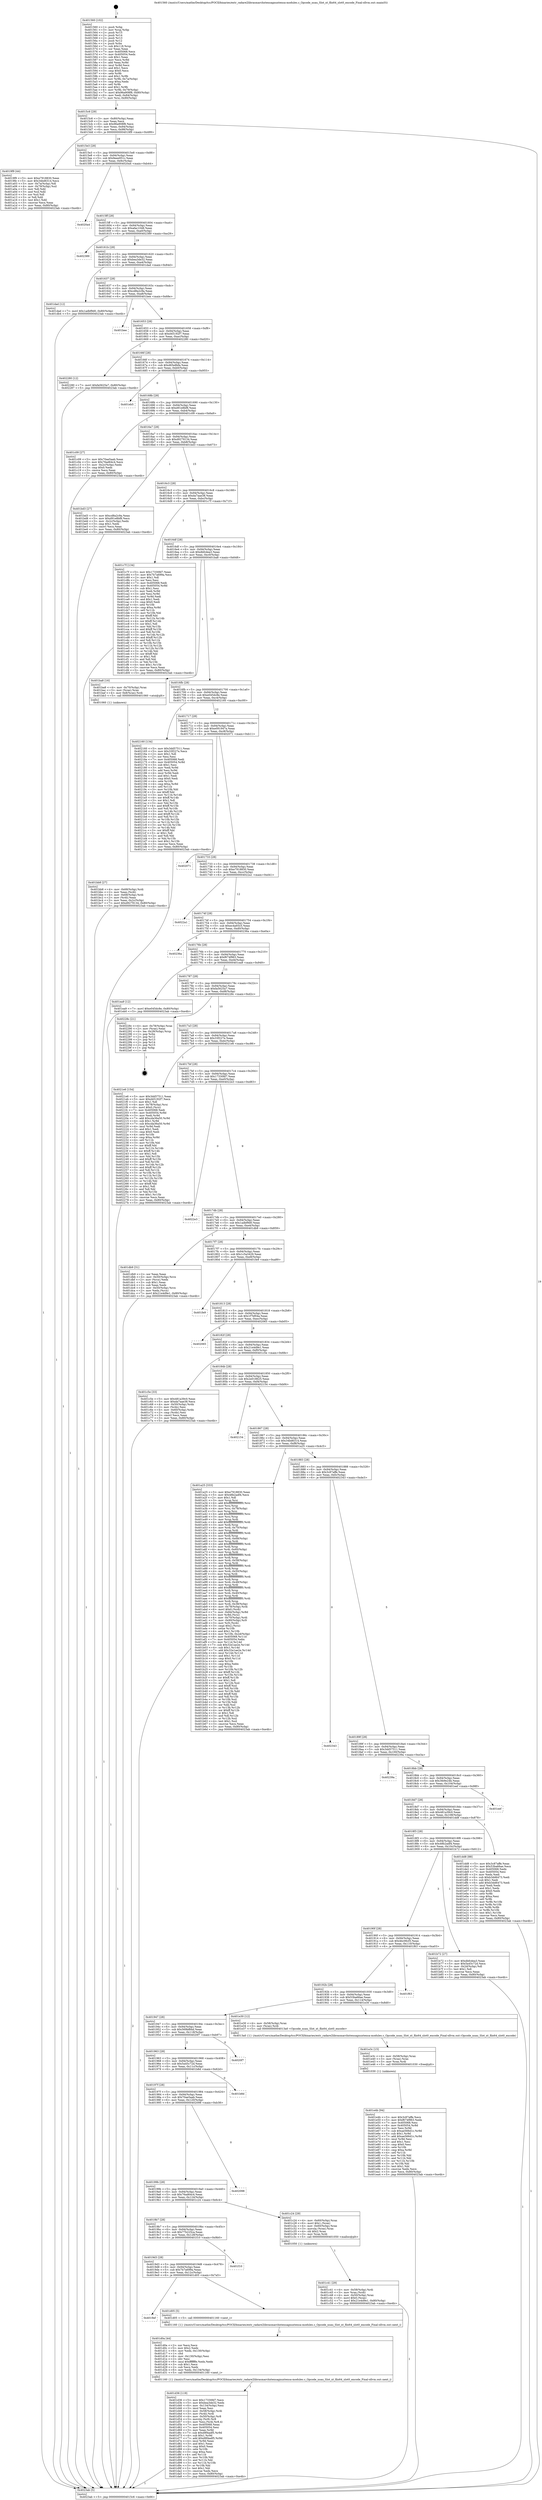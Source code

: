 digraph "0x401560" {
  label = "0x401560 (/mnt/c/Users/mathe/Desktop/tcc/POCII/binaries/extr_radare2librasmarchxtensagnuxtensa-modules.c_Opcode_nsau_Slot_xt_flix64_slot0_encode_Final-ollvm.out::main(0))"
  labelloc = "t"
  node[shape=record]

  Entry [label="",width=0.3,height=0.3,shape=circle,fillcolor=black,style=filled]
  "0x4015c6" [label="{
     0x4015c6 [29]\l
     | [instrs]\l
     &nbsp;&nbsp;0x4015c6 \<+3\>: mov -0x80(%rbp),%eax\l
     &nbsp;&nbsp;0x4015c9 \<+2\>: mov %eax,%ecx\l
     &nbsp;&nbsp;0x4015cb \<+6\>: sub $0x96a908f8,%ecx\l
     &nbsp;&nbsp;0x4015d1 \<+6\>: mov %eax,-0x94(%rbp)\l
     &nbsp;&nbsp;0x4015d7 \<+6\>: mov %ecx,-0x98(%rbp)\l
     &nbsp;&nbsp;0x4015dd \<+6\>: je 00000000004019f9 \<main+0x499\>\l
  }"]
  "0x4019f9" [label="{
     0x4019f9 [44]\l
     | [instrs]\l
     &nbsp;&nbsp;0x4019f9 \<+5\>: mov $0xe7918830,%eax\l
     &nbsp;&nbsp;0x4019fe \<+5\>: mov $0x34bd6314,%ecx\l
     &nbsp;&nbsp;0x401a03 \<+3\>: mov -0x7a(%rbp),%dl\l
     &nbsp;&nbsp;0x401a06 \<+4\>: mov -0x79(%rbp),%sil\l
     &nbsp;&nbsp;0x401a0a \<+3\>: mov %dl,%dil\l
     &nbsp;&nbsp;0x401a0d \<+3\>: and %sil,%dil\l
     &nbsp;&nbsp;0x401a10 \<+3\>: xor %sil,%dl\l
     &nbsp;&nbsp;0x401a13 \<+3\>: or %dl,%dil\l
     &nbsp;&nbsp;0x401a16 \<+4\>: test $0x1,%dil\l
     &nbsp;&nbsp;0x401a1a \<+3\>: cmovne %ecx,%eax\l
     &nbsp;&nbsp;0x401a1d \<+3\>: mov %eax,-0x80(%rbp)\l
     &nbsp;&nbsp;0x401a20 \<+5\>: jmp 00000000004023ab \<main+0xe4b\>\l
  }"]
  "0x4015e3" [label="{
     0x4015e3 [28]\l
     | [instrs]\l
     &nbsp;&nbsp;0x4015e3 \<+5\>: jmp 00000000004015e8 \<main+0x88\>\l
     &nbsp;&nbsp;0x4015e8 \<+6\>: mov -0x94(%rbp),%eax\l
     &nbsp;&nbsp;0x4015ee \<+5\>: sub $0x9eee951c,%eax\l
     &nbsp;&nbsp;0x4015f3 \<+6\>: mov %eax,-0x9c(%rbp)\l
     &nbsp;&nbsp;0x4015f9 \<+6\>: je 00000000004020a4 \<main+0xb44\>\l
  }"]
  "0x4023ab" [label="{
     0x4023ab [5]\l
     | [instrs]\l
     &nbsp;&nbsp;0x4023ab \<+5\>: jmp 00000000004015c6 \<main+0x66\>\l
  }"]
  "0x401560" [label="{
     0x401560 [102]\l
     | [instrs]\l
     &nbsp;&nbsp;0x401560 \<+1\>: push %rbp\l
     &nbsp;&nbsp;0x401561 \<+3\>: mov %rsp,%rbp\l
     &nbsp;&nbsp;0x401564 \<+2\>: push %r15\l
     &nbsp;&nbsp;0x401566 \<+2\>: push %r14\l
     &nbsp;&nbsp;0x401568 \<+2\>: push %r13\l
     &nbsp;&nbsp;0x40156a \<+2\>: push %r12\l
     &nbsp;&nbsp;0x40156c \<+1\>: push %rbx\l
     &nbsp;&nbsp;0x40156d \<+7\>: sub $0x118,%rsp\l
     &nbsp;&nbsp;0x401574 \<+2\>: xor %eax,%eax\l
     &nbsp;&nbsp;0x401576 \<+7\>: mov 0x405068,%ecx\l
     &nbsp;&nbsp;0x40157d \<+7\>: mov 0x405054,%edx\l
     &nbsp;&nbsp;0x401584 \<+3\>: sub $0x1,%eax\l
     &nbsp;&nbsp;0x401587 \<+3\>: mov %ecx,%r8d\l
     &nbsp;&nbsp;0x40158a \<+3\>: add %eax,%r8d\l
     &nbsp;&nbsp;0x40158d \<+4\>: imul %r8d,%ecx\l
     &nbsp;&nbsp;0x401591 \<+3\>: and $0x1,%ecx\l
     &nbsp;&nbsp;0x401594 \<+3\>: cmp $0x0,%ecx\l
     &nbsp;&nbsp;0x401597 \<+4\>: sete %r9b\l
     &nbsp;&nbsp;0x40159b \<+4\>: and $0x1,%r9b\l
     &nbsp;&nbsp;0x40159f \<+4\>: mov %r9b,-0x7a(%rbp)\l
     &nbsp;&nbsp;0x4015a3 \<+3\>: cmp $0xa,%edx\l
     &nbsp;&nbsp;0x4015a6 \<+4\>: setl %r9b\l
     &nbsp;&nbsp;0x4015aa \<+4\>: and $0x1,%r9b\l
     &nbsp;&nbsp;0x4015ae \<+4\>: mov %r9b,-0x79(%rbp)\l
     &nbsp;&nbsp;0x4015b2 \<+7\>: movl $0x96a908f8,-0x80(%rbp)\l
     &nbsp;&nbsp;0x4015b9 \<+6\>: mov %edi,-0x84(%rbp)\l
     &nbsp;&nbsp;0x4015bf \<+7\>: mov %rsi,-0x90(%rbp)\l
  }"]
  Exit [label="",width=0.3,height=0.3,shape=circle,fillcolor=black,style=filled,peripheries=2]
  "0x4020a4" [label="{
     0x4020a4\l
  }", style=dashed]
  "0x4015ff" [label="{
     0x4015ff [28]\l
     | [instrs]\l
     &nbsp;&nbsp;0x4015ff \<+5\>: jmp 0000000000401604 \<main+0xa4\>\l
     &nbsp;&nbsp;0x401604 \<+6\>: mov -0x94(%rbp),%eax\l
     &nbsp;&nbsp;0x40160a \<+5\>: sub $0xafac1048,%eax\l
     &nbsp;&nbsp;0x40160f \<+6\>: mov %eax,-0xa0(%rbp)\l
     &nbsp;&nbsp;0x401615 \<+6\>: je 0000000000402389 \<main+0xe29\>\l
  }"]
  "0x401e4b" [label="{
     0x401e4b [94]\l
     | [instrs]\l
     &nbsp;&nbsp;0x401e4b \<+5\>: mov $0x3c87affe,%ecx\l
     &nbsp;&nbsp;0x401e50 \<+5\>: mov $0xf674f963,%edx\l
     &nbsp;&nbsp;0x401e55 \<+7\>: mov 0x405068,%esi\l
     &nbsp;&nbsp;0x401e5c \<+8\>: mov 0x405054,%r8d\l
     &nbsp;&nbsp;0x401e64 \<+3\>: mov %esi,%r9d\l
     &nbsp;&nbsp;0x401e67 \<+7\>: sub $0xae566d1c,%r9d\l
     &nbsp;&nbsp;0x401e6e \<+4\>: sub $0x1,%r9d\l
     &nbsp;&nbsp;0x401e72 \<+7\>: add $0xae566d1c,%r9d\l
     &nbsp;&nbsp;0x401e79 \<+4\>: imul %r9d,%esi\l
     &nbsp;&nbsp;0x401e7d \<+3\>: and $0x1,%esi\l
     &nbsp;&nbsp;0x401e80 \<+3\>: cmp $0x0,%esi\l
     &nbsp;&nbsp;0x401e83 \<+4\>: sete %r10b\l
     &nbsp;&nbsp;0x401e87 \<+4\>: cmp $0xa,%r8d\l
     &nbsp;&nbsp;0x401e8b \<+4\>: setl %r11b\l
     &nbsp;&nbsp;0x401e8f \<+3\>: mov %r10b,%bl\l
     &nbsp;&nbsp;0x401e92 \<+3\>: and %r11b,%bl\l
     &nbsp;&nbsp;0x401e95 \<+3\>: xor %r11b,%r10b\l
     &nbsp;&nbsp;0x401e98 \<+3\>: or %r10b,%bl\l
     &nbsp;&nbsp;0x401e9b \<+3\>: test $0x1,%bl\l
     &nbsp;&nbsp;0x401e9e \<+3\>: cmovne %edx,%ecx\l
     &nbsp;&nbsp;0x401ea1 \<+3\>: mov %ecx,-0x80(%rbp)\l
     &nbsp;&nbsp;0x401ea4 \<+5\>: jmp 00000000004023ab \<main+0xe4b\>\l
  }"]
  "0x402389" [label="{
     0x402389\l
  }", style=dashed]
  "0x40161b" [label="{
     0x40161b [28]\l
     | [instrs]\l
     &nbsp;&nbsp;0x40161b \<+5\>: jmp 0000000000401620 \<main+0xc0\>\l
     &nbsp;&nbsp;0x401620 \<+6\>: mov -0x94(%rbp),%eax\l
     &nbsp;&nbsp;0x401626 \<+5\>: sub $0xbea3de32,%eax\l
     &nbsp;&nbsp;0x40162b \<+6\>: mov %eax,-0xa4(%rbp)\l
     &nbsp;&nbsp;0x401631 \<+6\>: je 0000000000401dad \<main+0x84d\>\l
  }"]
  "0x401e3c" [label="{
     0x401e3c [15]\l
     | [instrs]\l
     &nbsp;&nbsp;0x401e3c \<+4\>: mov -0x58(%rbp),%rax\l
     &nbsp;&nbsp;0x401e40 \<+3\>: mov (%rax),%rax\l
     &nbsp;&nbsp;0x401e43 \<+3\>: mov %rax,%rdi\l
     &nbsp;&nbsp;0x401e46 \<+5\>: call 0000000000401030 \<free@plt\>\l
     | [calls]\l
     &nbsp;&nbsp;0x401030 \{1\} (unknown)\l
  }"]
  "0x401dad" [label="{
     0x401dad [12]\l
     | [instrs]\l
     &nbsp;&nbsp;0x401dad \<+7\>: movl $0x1adbf9d0,-0x80(%rbp)\l
     &nbsp;&nbsp;0x401db4 \<+5\>: jmp 00000000004023ab \<main+0xe4b\>\l
  }"]
  "0x401637" [label="{
     0x401637 [28]\l
     | [instrs]\l
     &nbsp;&nbsp;0x401637 \<+5\>: jmp 000000000040163c \<main+0xdc\>\l
     &nbsp;&nbsp;0x40163c \<+6\>: mov -0x94(%rbp),%eax\l
     &nbsp;&nbsp;0x401642 \<+5\>: sub $0xcd8a2c9a,%eax\l
     &nbsp;&nbsp;0x401647 \<+6\>: mov %eax,-0xa8(%rbp)\l
     &nbsp;&nbsp;0x40164d \<+6\>: je 0000000000401bee \<main+0x68e\>\l
  }"]
  "0x401d36" [label="{
     0x401d36 [119]\l
     | [instrs]\l
     &nbsp;&nbsp;0x401d36 \<+5\>: mov $0x17330fd7,%ecx\l
     &nbsp;&nbsp;0x401d3b \<+5\>: mov $0xbea3de32,%edx\l
     &nbsp;&nbsp;0x401d40 \<+6\>: mov -0x134(%rbp),%esi\l
     &nbsp;&nbsp;0x401d46 \<+3\>: imul %eax,%esi\l
     &nbsp;&nbsp;0x401d49 \<+4\>: mov -0x58(%rbp),%rdi\l
     &nbsp;&nbsp;0x401d4d \<+3\>: mov (%rdi),%rdi\l
     &nbsp;&nbsp;0x401d50 \<+4\>: mov -0x50(%rbp),%r8\l
     &nbsp;&nbsp;0x401d54 \<+3\>: movslq (%r8),%r8\l
     &nbsp;&nbsp;0x401d57 \<+4\>: mov %esi,(%rdi,%r8,4)\l
     &nbsp;&nbsp;0x401d5b \<+7\>: mov 0x405068,%eax\l
     &nbsp;&nbsp;0x401d62 \<+7\>: mov 0x405054,%esi\l
     &nbsp;&nbsp;0x401d69 \<+3\>: mov %eax,%r9d\l
     &nbsp;&nbsp;0x401d6c \<+7\>: sub $0xd9f4adf5,%r9d\l
     &nbsp;&nbsp;0x401d73 \<+4\>: sub $0x1,%r9d\l
     &nbsp;&nbsp;0x401d77 \<+7\>: add $0xd9f4adf5,%r9d\l
     &nbsp;&nbsp;0x401d7e \<+4\>: imul %r9d,%eax\l
     &nbsp;&nbsp;0x401d82 \<+3\>: and $0x1,%eax\l
     &nbsp;&nbsp;0x401d85 \<+3\>: cmp $0x0,%eax\l
     &nbsp;&nbsp;0x401d88 \<+4\>: sete %r10b\l
     &nbsp;&nbsp;0x401d8c \<+3\>: cmp $0xa,%esi\l
     &nbsp;&nbsp;0x401d8f \<+4\>: setl %r11b\l
     &nbsp;&nbsp;0x401d93 \<+3\>: mov %r10b,%bl\l
     &nbsp;&nbsp;0x401d96 \<+3\>: and %r11b,%bl\l
     &nbsp;&nbsp;0x401d99 \<+3\>: xor %r11b,%r10b\l
     &nbsp;&nbsp;0x401d9c \<+3\>: or %r10b,%bl\l
     &nbsp;&nbsp;0x401d9f \<+3\>: test $0x1,%bl\l
     &nbsp;&nbsp;0x401da2 \<+3\>: cmovne %edx,%ecx\l
     &nbsp;&nbsp;0x401da5 \<+3\>: mov %ecx,-0x80(%rbp)\l
     &nbsp;&nbsp;0x401da8 \<+5\>: jmp 00000000004023ab \<main+0xe4b\>\l
  }"]
  "0x401bee" [label="{
     0x401bee\l
  }", style=dashed]
  "0x401653" [label="{
     0x401653 [28]\l
     | [instrs]\l
     &nbsp;&nbsp;0x401653 \<+5\>: jmp 0000000000401658 \<main+0xf8\>\l
     &nbsp;&nbsp;0x401658 \<+6\>: mov -0x94(%rbp),%eax\l
     &nbsp;&nbsp;0x40165e \<+5\>: sub $0xd45192f7,%eax\l
     &nbsp;&nbsp;0x401663 \<+6\>: mov %eax,-0xac(%rbp)\l
     &nbsp;&nbsp;0x401669 \<+6\>: je 0000000000402280 \<main+0xd20\>\l
  }"]
  "0x401d0a" [label="{
     0x401d0a [44]\l
     | [instrs]\l
     &nbsp;&nbsp;0x401d0a \<+2\>: xor %ecx,%ecx\l
     &nbsp;&nbsp;0x401d0c \<+5\>: mov $0x2,%edx\l
     &nbsp;&nbsp;0x401d11 \<+6\>: mov %edx,-0x130(%rbp)\l
     &nbsp;&nbsp;0x401d17 \<+1\>: cltd\l
     &nbsp;&nbsp;0x401d18 \<+6\>: mov -0x130(%rbp),%esi\l
     &nbsp;&nbsp;0x401d1e \<+2\>: idiv %esi\l
     &nbsp;&nbsp;0x401d20 \<+6\>: imul $0xfffffffe,%edx,%edx\l
     &nbsp;&nbsp;0x401d26 \<+3\>: sub $0x1,%ecx\l
     &nbsp;&nbsp;0x401d29 \<+2\>: sub %ecx,%edx\l
     &nbsp;&nbsp;0x401d2b \<+6\>: mov %edx,-0x134(%rbp)\l
     &nbsp;&nbsp;0x401d31 \<+5\>: call 0000000000401160 \<next_i\>\l
     | [calls]\l
     &nbsp;&nbsp;0x401160 \{1\} (/mnt/c/Users/mathe/Desktop/tcc/POCII/binaries/extr_radare2librasmarchxtensagnuxtensa-modules.c_Opcode_nsau_Slot_xt_flix64_slot0_encode_Final-ollvm.out::next_i)\l
  }"]
  "0x402280" [label="{
     0x402280 [12]\l
     | [instrs]\l
     &nbsp;&nbsp;0x402280 \<+7\>: movl $0xfa5625a7,-0x80(%rbp)\l
     &nbsp;&nbsp;0x402287 \<+5\>: jmp 00000000004023ab \<main+0xe4b\>\l
  }"]
  "0x40166f" [label="{
     0x40166f [28]\l
     | [instrs]\l
     &nbsp;&nbsp;0x40166f \<+5\>: jmp 0000000000401674 \<main+0x114\>\l
     &nbsp;&nbsp;0x401674 \<+6\>: mov -0x94(%rbp),%eax\l
     &nbsp;&nbsp;0x40167a \<+5\>: sub $0xd65e8bfa,%eax\l
     &nbsp;&nbsp;0x40167f \<+6\>: mov %eax,-0xb0(%rbp)\l
     &nbsp;&nbsp;0x401685 \<+6\>: je 0000000000401eb5 \<main+0x955\>\l
  }"]
  "0x4019ef" [label="{
     0x4019ef\l
  }", style=dashed]
  "0x401eb5" [label="{
     0x401eb5\l
  }", style=dashed]
  "0x40168b" [label="{
     0x40168b [28]\l
     | [instrs]\l
     &nbsp;&nbsp;0x40168b \<+5\>: jmp 0000000000401690 \<main+0x130\>\l
     &nbsp;&nbsp;0x401690 \<+6\>: mov -0x94(%rbp),%eax\l
     &nbsp;&nbsp;0x401696 \<+5\>: sub $0xd91e8bf8,%eax\l
     &nbsp;&nbsp;0x40169b \<+6\>: mov %eax,-0xb4(%rbp)\l
     &nbsp;&nbsp;0x4016a1 \<+6\>: je 0000000000401c09 \<main+0x6a9\>\l
  }"]
  "0x401d05" [label="{
     0x401d05 [5]\l
     | [instrs]\l
     &nbsp;&nbsp;0x401d05 \<+5\>: call 0000000000401160 \<next_i\>\l
     | [calls]\l
     &nbsp;&nbsp;0x401160 \{1\} (/mnt/c/Users/mathe/Desktop/tcc/POCII/binaries/extr_radare2librasmarchxtensagnuxtensa-modules.c_Opcode_nsau_Slot_xt_flix64_slot0_encode_Final-ollvm.out::next_i)\l
  }"]
  "0x401c09" [label="{
     0x401c09 [27]\l
     | [instrs]\l
     &nbsp;&nbsp;0x401c09 \<+5\>: mov $0x70ae5aab,%eax\l
     &nbsp;&nbsp;0x401c0e \<+5\>: mov $0x76ad64c4,%ecx\l
     &nbsp;&nbsp;0x401c13 \<+3\>: mov -0x2c(%rbp),%edx\l
     &nbsp;&nbsp;0x401c16 \<+3\>: cmp $0x0,%edx\l
     &nbsp;&nbsp;0x401c19 \<+3\>: cmove %ecx,%eax\l
     &nbsp;&nbsp;0x401c1c \<+3\>: mov %eax,-0x80(%rbp)\l
     &nbsp;&nbsp;0x401c1f \<+5\>: jmp 00000000004023ab \<main+0xe4b\>\l
  }"]
  "0x4016a7" [label="{
     0x4016a7 [28]\l
     | [instrs]\l
     &nbsp;&nbsp;0x4016a7 \<+5\>: jmp 00000000004016ac \<main+0x14c\>\l
     &nbsp;&nbsp;0x4016ac \<+6\>: mov -0x94(%rbp),%eax\l
     &nbsp;&nbsp;0x4016b2 \<+5\>: sub $0xd9279134,%eax\l
     &nbsp;&nbsp;0x4016b7 \<+6\>: mov %eax,-0xb8(%rbp)\l
     &nbsp;&nbsp;0x4016bd \<+6\>: je 0000000000401bd3 \<main+0x673\>\l
  }"]
  "0x4019d3" [label="{
     0x4019d3 [28]\l
     | [instrs]\l
     &nbsp;&nbsp;0x4019d3 \<+5\>: jmp 00000000004019d8 \<main+0x478\>\l
     &nbsp;&nbsp;0x4019d8 \<+6\>: mov -0x94(%rbp),%eax\l
     &nbsp;&nbsp;0x4019de \<+5\>: sub $0x7b7a699a,%eax\l
     &nbsp;&nbsp;0x4019e3 \<+6\>: mov %eax,-0x12c(%rbp)\l
     &nbsp;&nbsp;0x4019e9 \<+6\>: je 0000000000401d05 \<main+0x7a5\>\l
  }"]
  "0x401bd3" [label="{
     0x401bd3 [27]\l
     | [instrs]\l
     &nbsp;&nbsp;0x401bd3 \<+5\>: mov $0xcd8a2c9a,%eax\l
     &nbsp;&nbsp;0x401bd8 \<+5\>: mov $0xd91e8bf8,%ecx\l
     &nbsp;&nbsp;0x401bdd \<+3\>: mov -0x2c(%rbp),%edx\l
     &nbsp;&nbsp;0x401be0 \<+3\>: cmp $0x1,%edx\l
     &nbsp;&nbsp;0x401be3 \<+3\>: cmovl %ecx,%eax\l
     &nbsp;&nbsp;0x401be6 \<+3\>: mov %eax,-0x80(%rbp)\l
     &nbsp;&nbsp;0x401be9 \<+5\>: jmp 00000000004023ab \<main+0xe4b\>\l
  }"]
  "0x4016c3" [label="{
     0x4016c3 [28]\l
     | [instrs]\l
     &nbsp;&nbsp;0x4016c3 \<+5\>: jmp 00000000004016c8 \<main+0x168\>\l
     &nbsp;&nbsp;0x4016c8 \<+6\>: mov -0x94(%rbp),%eax\l
     &nbsp;&nbsp;0x4016ce \<+5\>: sub $0xda7aae38,%eax\l
     &nbsp;&nbsp;0x4016d3 \<+6\>: mov %eax,-0xbc(%rbp)\l
     &nbsp;&nbsp;0x4016d9 \<+6\>: je 0000000000401c7f \<main+0x71f\>\l
  }"]
  "0x401f10" [label="{
     0x401f10\l
  }", style=dashed]
  "0x401c7f" [label="{
     0x401c7f [134]\l
     | [instrs]\l
     &nbsp;&nbsp;0x401c7f \<+5\>: mov $0x17330fd7,%eax\l
     &nbsp;&nbsp;0x401c84 \<+5\>: mov $0x7b7a699a,%ecx\l
     &nbsp;&nbsp;0x401c89 \<+2\>: mov $0x1,%dl\l
     &nbsp;&nbsp;0x401c8b \<+2\>: xor %esi,%esi\l
     &nbsp;&nbsp;0x401c8d \<+7\>: mov 0x405068,%edi\l
     &nbsp;&nbsp;0x401c94 \<+8\>: mov 0x405054,%r8d\l
     &nbsp;&nbsp;0x401c9c \<+3\>: sub $0x1,%esi\l
     &nbsp;&nbsp;0x401c9f \<+3\>: mov %edi,%r9d\l
     &nbsp;&nbsp;0x401ca2 \<+3\>: add %esi,%r9d\l
     &nbsp;&nbsp;0x401ca5 \<+4\>: imul %r9d,%edi\l
     &nbsp;&nbsp;0x401ca9 \<+3\>: and $0x1,%edi\l
     &nbsp;&nbsp;0x401cac \<+3\>: cmp $0x0,%edi\l
     &nbsp;&nbsp;0x401caf \<+4\>: sete %r10b\l
     &nbsp;&nbsp;0x401cb3 \<+4\>: cmp $0xa,%r8d\l
     &nbsp;&nbsp;0x401cb7 \<+4\>: setl %r11b\l
     &nbsp;&nbsp;0x401cbb \<+3\>: mov %r10b,%bl\l
     &nbsp;&nbsp;0x401cbe \<+3\>: xor $0xff,%bl\l
     &nbsp;&nbsp;0x401cc1 \<+3\>: mov %r11b,%r14b\l
     &nbsp;&nbsp;0x401cc4 \<+4\>: xor $0xff,%r14b\l
     &nbsp;&nbsp;0x401cc8 \<+3\>: xor $0x1,%dl\l
     &nbsp;&nbsp;0x401ccb \<+3\>: mov %bl,%r15b\l
     &nbsp;&nbsp;0x401cce \<+4\>: and $0xff,%r15b\l
     &nbsp;&nbsp;0x401cd2 \<+3\>: and %dl,%r10b\l
     &nbsp;&nbsp;0x401cd5 \<+3\>: mov %r14b,%r12b\l
     &nbsp;&nbsp;0x401cd8 \<+4\>: and $0xff,%r12b\l
     &nbsp;&nbsp;0x401cdc \<+3\>: and %dl,%r11b\l
     &nbsp;&nbsp;0x401cdf \<+3\>: or %r10b,%r15b\l
     &nbsp;&nbsp;0x401ce2 \<+3\>: or %r11b,%r12b\l
     &nbsp;&nbsp;0x401ce5 \<+3\>: xor %r12b,%r15b\l
     &nbsp;&nbsp;0x401ce8 \<+3\>: or %r14b,%bl\l
     &nbsp;&nbsp;0x401ceb \<+3\>: xor $0xff,%bl\l
     &nbsp;&nbsp;0x401cee \<+3\>: or $0x1,%dl\l
     &nbsp;&nbsp;0x401cf1 \<+2\>: and %dl,%bl\l
     &nbsp;&nbsp;0x401cf3 \<+3\>: or %bl,%r15b\l
     &nbsp;&nbsp;0x401cf6 \<+4\>: test $0x1,%r15b\l
     &nbsp;&nbsp;0x401cfa \<+3\>: cmovne %ecx,%eax\l
     &nbsp;&nbsp;0x401cfd \<+3\>: mov %eax,-0x80(%rbp)\l
     &nbsp;&nbsp;0x401d00 \<+5\>: jmp 00000000004023ab \<main+0xe4b\>\l
  }"]
  "0x4016df" [label="{
     0x4016df [28]\l
     | [instrs]\l
     &nbsp;&nbsp;0x4016df \<+5\>: jmp 00000000004016e4 \<main+0x184\>\l
     &nbsp;&nbsp;0x4016e4 \<+6\>: mov -0x94(%rbp),%eax\l
     &nbsp;&nbsp;0x4016ea \<+5\>: sub $0xdbfcdea3,%eax\l
     &nbsp;&nbsp;0x4016ef \<+6\>: mov %eax,-0xc0(%rbp)\l
     &nbsp;&nbsp;0x4016f5 \<+6\>: je 0000000000401ba8 \<main+0x648\>\l
  }"]
  "0x401c41" [label="{
     0x401c41 [29]\l
     | [instrs]\l
     &nbsp;&nbsp;0x401c41 \<+4\>: mov -0x58(%rbp),%rdi\l
     &nbsp;&nbsp;0x401c45 \<+3\>: mov %rax,(%rdi)\l
     &nbsp;&nbsp;0x401c48 \<+4\>: mov -0x50(%rbp),%rax\l
     &nbsp;&nbsp;0x401c4c \<+6\>: movl $0x0,(%rax)\l
     &nbsp;&nbsp;0x401c52 \<+7\>: movl $0x21e4d9e1,-0x80(%rbp)\l
     &nbsp;&nbsp;0x401c59 \<+5\>: jmp 00000000004023ab \<main+0xe4b\>\l
  }"]
  "0x401ba8" [label="{
     0x401ba8 [16]\l
     | [instrs]\l
     &nbsp;&nbsp;0x401ba8 \<+4\>: mov -0x70(%rbp),%rax\l
     &nbsp;&nbsp;0x401bac \<+3\>: mov (%rax),%rax\l
     &nbsp;&nbsp;0x401baf \<+4\>: mov 0x8(%rax),%rdi\l
     &nbsp;&nbsp;0x401bb3 \<+5\>: call 0000000000401060 \<atoi@plt\>\l
     | [calls]\l
     &nbsp;&nbsp;0x401060 \{1\} (unknown)\l
  }"]
  "0x4016fb" [label="{
     0x4016fb [28]\l
     | [instrs]\l
     &nbsp;&nbsp;0x4016fb \<+5\>: jmp 0000000000401700 \<main+0x1a0\>\l
     &nbsp;&nbsp;0x401700 \<+6\>: mov -0x94(%rbp),%eax\l
     &nbsp;&nbsp;0x401706 \<+5\>: sub $0xe045dc8e,%eax\l
     &nbsp;&nbsp;0x40170b \<+6\>: mov %eax,-0xc4(%rbp)\l
     &nbsp;&nbsp;0x401711 \<+6\>: je 0000000000402160 \<main+0xc00\>\l
  }"]
  "0x4019b7" [label="{
     0x4019b7 [28]\l
     | [instrs]\l
     &nbsp;&nbsp;0x4019b7 \<+5\>: jmp 00000000004019bc \<main+0x45c\>\l
     &nbsp;&nbsp;0x4019bc \<+6\>: mov -0x94(%rbp),%eax\l
     &nbsp;&nbsp;0x4019c2 \<+5\>: sub $0x77b225ca,%eax\l
     &nbsp;&nbsp;0x4019c7 \<+6\>: mov %eax,-0x128(%rbp)\l
     &nbsp;&nbsp;0x4019cd \<+6\>: je 0000000000401f10 \<main+0x9b0\>\l
  }"]
  "0x402160" [label="{
     0x402160 [134]\l
     | [instrs]\l
     &nbsp;&nbsp;0x402160 \<+5\>: mov $0x3dd57511,%eax\l
     &nbsp;&nbsp;0x402165 \<+5\>: mov $0x33f227e,%ecx\l
     &nbsp;&nbsp;0x40216a \<+2\>: mov $0x1,%dl\l
     &nbsp;&nbsp;0x40216c \<+2\>: xor %esi,%esi\l
     &nbsp;&nbsp;0x40216e \<+7\>: mov 0x405068,%edi\l
     &nbsp;&nbsp;0x402175 \<+8\>: mov 0x405054,%r8d\l
     &nbsp;&nbsp;0x40217d \<+3\>: sub $0x1,%esi\l
     &nbsp;&nbsp;0x402180 \<+3\>: mov %edi,%r9d\l
     &nbsp;&nbsp;0x402183 \<+3\>: add %esi,%r9d\l
     &nbsp;&nbsp;0x402186 \<+4\>: imul %r9d,%edi\l
     &nbsp;&nbsp;0x40218a \<+3\>: and $0x1,%edi\l
     &nbsp;&nbsp;0x40218d \<+3\>: cmp $0x0,%edi\l
     &nbsp;&nbsp;0x402190 \<+4\>: sete %r10b\l
     &nbsp;&nbsp;0x402194 \<+4\>: cmp $0xa,%r8d\l
     &nbsp;&nbsp;0x402198 \<+4\>: setl %r11b\l
     &nbsp;&nbsp;0x40219c \<+3\>: mov %r10b,%bl\l
     &nbsp;&nbsp;0x40219f \<+3\>: xor $0xff,%bl\l
     &nbsp;&nbsp;0x4021a2 \<+3\>: mov %r11b,%r14b\l
     &nbsp;&nbsp;0x4021a5 \<+4\>: xor $0xff,%r14b\l
     &nbsp;&nbsp;0x4021a9 \<+3\>: xor $0x1,%dl\l
     &nbsp;&nbsp;0x4021ac \<+3\>: mov %bl,%r15b\l
     &nbsp;&nbsp;0x4021af \<+4\>: and $0xff,%r15b\l
     &nbsp;&nbsp;0x4021b3 \<+3\>: and %dl,%r10b\l
     &nbsp;&nbsp;0x4021b6 \<+3\>: mov %r14b,%r12b\l
     &nbsp;&nbsp;0x4021b9 \<+4\>: and $0xff,%r12b\l
     &nbsp;&nbsp;0x4021bd \<+3\>: and %dl,%r11b\l
     &nbsp;&nbsp;0x4021c0 \<+3\>: or %r10b,%r15b\l
     &nbsp;&nbsp;0x4021c3 \<+3\>: or %r11b,%r12b\l
     &nbsp;&nbsp;0x4021c6 \<+3\>: xor %r12b,%r15b\l
     &nbsp;&nbsp;0x4021c9 \<+3\>: or %r14b,%bl\l
     &nbsp;&nbsp;0x4021cc \<+3\>: xor $0xff,%bl\l
     &nbsp;&nbsp;0x4021cf \<+3\>: or $0x1,%dl\l
     &nbsp;&nbsp;0x4021d2 \<+2\>: and %dl,%bl\l
     &nbsp;&nbsp;0x4021d4 \<+3\>: or %bl,%r15b\l
     &nbsp;&nbsp;0x4021d7 \<+4\>: test $0x1,%r15b\l
     &nbsp;&nbsp;0x4021db \<+3\>: cmovne %ecx,%eax\l
     &nbsp;&nbsp;0x4021de \<+3\>: mov %eax,-0x80(%rbp)\l
     &nbsp;&nbsp;0x4021e1 \<+5\>: jmp 00000000004023ab \<main+0xe4b\>\l
  }"]
  "0x401717" [label="{
     0x401717 [28]\l
     | [instrs]\l
     &nbsp;&nbsp;0x401717 \<+5\>: jmp 000000000040171c \<main+0x1bc\>\l
     &nbsp;&nbsp;0x40171c \<+6\>: mov -0x94(%rbp),%eax\l
     &nbsp;&nbsp;0x401722 \<+5\>: sub $0xe091947a,%eax\l
     &nbsp;&nbsp;0x401727 \<+6\>: mov %eax,-0xc8(%rbp)\l
     &nbsp;&nbsp;0x40172d \<+6\>: je 0000000000402071 \<main+0xb11\>\l
  }"]
  "0x401c24" [label="{
     0x401c24 [29]\l
     | [instrs]\l
     &nbsp;&nbsp;0x401c24 \<+4\>: mov -0x60(%rbp),%rax\l
     &nbsp;&nbsp;0x401c28 \<+6\>: movl $0x1,(%rax)\l
     &nbsp;&nbsp;0x401c2e \<+4\>: mov -0x60(%rbp),%rax\l
     &nbsp;&nbsp;0x401c32 \<+3\>: movslq (%rax),%rax\l
     &nbsp;&nbsp;0x401c35 \<+4\>: shl $0x2,%rax\l
     &nbsp;&nbsp;0x401c39 \<+3\>: mov %rax,%rdi\l
     &nbsp;&nbsp;0x401c3c \<+5\>: call 0000000000401050 \<malloc@plt\>\l
     | [calls]\l
     &nbsp;&nbsp;0x401050 \{1\} (unknown)\l
  }"]
  "0x402071" [label="{
     0x402071\l
  }", style=dashed]
  "0x401733" [label="{
     0x401733 [28]\l
     | [instrs]\l
     &nbsp;&nbsp;0x401733 \<+5\>: jmp 0000000000401738 \<main+0x1d8\>\l
     &nbsp;&nbsp;0x401738 \<+6\>: mov -0x94(%rbp),%eax\l
     &nbsp;&nbsp;0x40173e \<+5\>: sub $0xe7918830,%eax\l
     &nbsp;&nbsp;0x401743 \<+6\>: mov %eax,-0xcc(%rbp)\l
     &nbsp;&nbsp;0x401749 \<+6\>: je 00000000004022a1 \<main+0xd41\>\l
  }"]
  "0x40199b" [label="{
     0x40199b [28]\l
     | [instrs]\l
     &nbsp;&nbsp;0x40199b \<+5\>: jmp 00000000004019a0 \<main+0x440\>\l
     &nbsp;&nbsp;0x4019a0 \<+6\>: mov -0x94(%rbp),%eax\l
     &nbsp;&nbsp;0x4019a6 \<+5\>: sub $0x76ad64c4,%eax\l
     &nbsp;&nbsp;0x4019ab \<+6\>: mov %eax,-0x124(%rbp)\l
     &nbsp;&nbsp;0x4019b1 \<+6\>: je 0000000000401c24 \<main+0x6c4\>\l
  }"]
  "0x4022a1" [label="{
     0x4022a1\l
  }", style=dashed]
  "0x40174f" [label="{
     0x40174f [28]\l
     | [instrs]\l
     &nbsp;&nbsp;0x40174f \<+5\>: jmp 0000000000401754 \<main+0x1f4\>\l
     &nbsp;&nbsp;0x401754 \<+6\>: mov -0x94(%rbp),%eax\l
     &nbsp;&nbsp;0x40175a \<+5\>: sub $0xec4a93c5,%eax\l
     &nbsp;&nbsp;0x40175f \<+6\>: mov %eax,-0xd0(%rbp)\l
     &nbsp;&nbsp;0x401765 \<+6\>: je 000000000040236a \<main+0xe0a\>\l
  }"]
  "0x402098" [label="{
     0x402098\l
  }", style=dashed]
  "0x40236a" [label="{
     0x40236a\l
  }", style=dashed]
  "0x40176b" [label="{
     0x40176b [28]\l
     | [instrs]\l
     &nbsp;&nbsp;0x40176b \<+5\>: jmp 0000000000401770 \<main+0x210\>\l
     &nbsp;&nbsp;0x401770 \<+6\>: mov -0x94(%rbp),%eax\l
     &nbsp;&nbsp;0x401776 \<+5\>: sub $0xf674f963,%eax\l
     &nbsp;&nbsp;0x40177b \<+6\>: mov %eax,-0xd4(%rbp)\l
     &nbsp;&nbsp;0x401781 \<+6\>: je 0000000000401ea9 \<main+0x949\>\l
  }"]
  "0x40197f" [label="{
     0x40197f [28]\l
     | [instrs]\l
     &nbsp;&nbsp;0x40197f \<+5\>: jmp 0000000000401984 \<main+0x424\>\l
     &nbsp;&nbsp;0x401984 \<+6\>: mov -0x94(%rbp),%eax\l
     &nbsp;&nbsp;0x40198a \<+5\>: sub $0x70ae5aab,%eax\l
     &nbsp;&nbsp;0x40198f \<+6\>: mov %eax,-0x120(%rbp)\l
     &nbsp;&nbsp;0x401995 \<+6\>: je 0000000000402098 \<main+0xb38\>\l
  }"]
  "0x401ea9" [label="{
     0x401ea9 [12]\l
     | [instrs]\l
     &nbsp;&nbsp;0x401ea9 \<+7\>: movl $0xe045dc8e,-0x80(%rbp)\l
     &nbsp;&nbsp;0x401eb0 \<+5\>: jmp 00000000004023ab \<main+0xe4b\>\l
  }"]
  "0x401787" [label="{
     0x401787 [28]\l
     | [instrs]\l
     &nbsp;&nbsp;0x401787 \<+5\>: jmp 000000000040178c \<main+0x22c\>\l
     &nbsp;&nbsp;0x40178c \<+6\>: mov -0x94(%rbp),%eax\l
     &nbsp;&nbsp;0x401792 \<+5\>: sub $0xfa5625a7,%eax\l
     &nbsp;&nbsp;0x401797 \<+6\>: mov %eax,-0xd8(%rbp)\l
     &nbsp;&nbsp;0x40179d \<+6\>: je 000000000040228c \<main+0xd2c\>\l
  }"]
  "0x401b8d" [label="{
     0x401b8d\l
  }", style=dashed]
  "0x40228c" [label="{
     0x40228c [21]\l
     | [instrs]\l
     &nbsp;&nbsp;0x40228c \<+4\>: mov -0x78(%rbp),%rax\l
     &nbsp;&nbsp;0x402290 \<+2\>: mov (%rax),%eax\l
     &nbsp;&nbsp;0x402292 \<+4\>: lea -0x28(%rbp),%rsp\l
     &nbsp;&nbsp;0x402296 \<+1\>: pop %rbx\l
     &nbsp;&nbsp;0x402297 \<+2\>: pop %r12\l
     &nbsp;&nbsp;0x402299 \<+2\>: pop %r13\l
     &nbsp;&nbsp;0x40229b \<+2\>: pop %r14\l
     &nbsp;&nbsp;0x40229d \<+2\>: pop %r15\l
     &nbsp;&nbsp;0x40229f \<+1\>: pop %rbp\l
     &nbsp;&nbsp;0x4022a0 \<+1\>: ret\l
  }"]
  "0x4017a3" [label="{
     0x4017a3 [28]\l
     | [instrs]\l
     &nbsp;&nbsp;0x4017a3 \<+5\>: jmp 00000000004017a8 \<main+0x248\>\l
     &nbsp;&nbsp;0x4017a8 \<+6\>: mov -0x94(%rbp),%eax\l
     &nbsp;&nbsp;0x4017ae \<+5\>: sub $0x33f227e,%eax\l
     &nbsp;&nbsp;0x4017b3 \<+6\>: mov %eax,-0xdc(%rbp)\l
     &nbsp;&nbsp;0x4017b9 \<+6\>: je 00000000004021e6 \<main+0xc86\>\l
  }"]
  "0x401963" [label="{
     0x401963 [28]\l
     | [instrs]\l
     &nbsp;&nbsp;0x401963 \<+5\>: jmp 0000000000401968 \<main+0x408\>\l
     &nbsp;&nbsp;0x401968 \<+6\>: mov -0x94(%rbp),%eax\l
     &nbsp;&nbsp;0x40196e \<+5\>: sub $0x5a45c72d,%eax\l
     &nbsp;&nbsp;0x401973 \<+6\>: mov %eax,-0x11c(%rbp)\l
     &nbsp;&nbsp;0x401979 \<+6\>: je 0000000000401b8d \<main+0x62d\>\l
  }"]
  "0x4021e6" [label="{
     0x4021e6 [154]\l
     | [instrs]\l
     &nbsp;&nbsp;0x4021e6 \<+5\>: mov $0x3dd57511,%eax\l
     &nbsp;&nbsp;0x4021eb \<+5\>: mov $0xd45192f7,%ecx\l
     &nbsp;&nbsp;0x4021f0 \<+2\>: mov $0x1,%dl\l
     &nbsp;&nbsp;0x4021f2 \<+4\>: mov -0x78(%rbp),%rsi\l
     &nbsp;&nbsp;0x4021f6 \<+6\>: movl $0x0,(%rsi)\l
     &nbsp;&nbsp;0x4021fc \<+7\>: mov 0x405068,%edi\l
     &nbsp;&nbsp;0x402203 \<+8\>: mov 0x405054,%r8d\l
     &nbsp;&nbsp;0x40220b \<+3\>: mov %edi,%r9d\l
     &nbsp;&nbsp;0x40220e \<+7\>: add $0xcda36a50,%r9d\l
     &nbsp;&nbsp;0x402215 \<+4\>: sub $0x1,%r9d\l
     &nbsp;&nbsp;0x402219 \<+7\>: sub $0xcda36a50,%r9d\l
     &nbsp;&nbsp;0x402220 \<+4\>: imul %r9d,%edi\l
     &nbsp;&nbsp;0x402224 \<+3\>: and $0x1,%edi\l
     &nbsp;&nbsp;0x402227 \<+3\>: cmp $0x0,%edi\l
     &nbsp;&nbsp;0x40222a \<+4\>: sete %r10b\l
     &nbsp;&nbsp;0x40222e \<+4\>: cmp $0xa,%r8d\l
     &nbsp;&nbsp;0x402232 \<+4\>: setl %r11b\l
     &nbsp;&nbsp;0x402236 \<+3\>: mov %r10b,%bl\l
     &nbsp;&nbsp;0x402239 \<+3\>: xor $0xff,%bl\l
     &nbsp;&nbsp;0x40223c \<+3\>: mov %r11b,%r14b\l
     &nbsp;&nbsp;0x40223f \<+4\>: xor $0xff,%r14b\l
     &nbsp;&nbsp;0x402243 \<+3\>: xor $0x1,%dl\l
     &nbsp;&nbsp;0x402246 \<+3\>: mov %bl,%r15b\l
     &nbsp;&nbsp;0x402249 \<+4\>: and $0xff,%r15b\l
     &nbsp;&nbsp;0x40224d \<+3\>: and %dl,%r10b\l
     &nbsp;&nbsp;0x402250 \<+3\>: mov %r14b,%r12b\l
     &nbsp;&nbsp;0x402253 \<+4\>: and $0xff,%r12b\l
     &nbsp;&nbsp;0x402257 \<+3\>: and %dl,%r11b\l
     &nbsp;&nbsp;0x40225a \<+3\>: or %r10b,%r15b\l
     &nbsp;&nbsp;0x40225d \<+3\>: or %r11b,%r12b\l
     &nbsp;&nbsp;0x402260 \<+3\>: xor %r12b,%r15b\l
     &nbsp;&nbsp;0x402263 \<+3\>: or %r14b,%bl\l
     &nbsp;&nbsp;0x402266 \<+3\>: xor $0xff,%bl\l
     &nbsp;&nbsp;0x402269 \<+3\>: or $0x1,%dl\l
     &nbsp;&nbsp;0x40226c \<+2\>: and %dl,%bl\l
     &nbsp;&nbsp;0x40226e \<+3\>: or %bl,%r15b\l
     &nbsp;&nbsp;0x402271 \<+4\>: test $0x1,%r15b\l
     &nbsp;&nbsp;0x402275 \<+3\>: cmovne %ecx,%eax\l
     &nbsp;&nbsp;0x402278 \<+3\>: mov %eax,-0x80(%rbp)\l
     &nbsp;&nbsp;0x40227b \<+5\>: jmp 00000000004023ab \<main+0xe4b\>\l
  }"]
  "0x4017bf" [label="{
     0x4017bf [28]\l
     | [instrs]\l
     &nbsp;&nbsp;0x4017bf \<+5\>: jmp 00000000004017c4 \<main+0x264\>\l
     &nbsp;&nbsp;0x4017c4 \<+6\>: mov -0x94(%rbp),%eax\l
     &nbsp;&nbsp;0x4017ca \<+5\>: sub $0x17330fd7,%eax\l
     &nbsp;&nbsp;0x4017cf \<+6\>: mov %eax,-0xe0(%rbp)\l
     &nbsp;&nbsp;0x4017d5 \<+6\>: je 00000000004022e3 \<main+0xd83\>\l
  }"]
  "0x4020f7" [label="{
     0x4020f7\l
  }", style=dashed]
  "0x4022e3" [label="{
     0x4022e3\l
  }", style=dashed]
  "0x4017db" [label="{
     0x4017db [28]\l
     | [instrs]\l
     &nbsp;&nbsp;0x4017db \<+5\>: jmp 00000000004017e0 \<main+0x280\>\l
     &nbsp;&nbsp;0x4017e0 \<+6\>: mov -0x94(%rbp),%eax\l
     &nbsp;&nbsp;0x4017e6 \<+5\>: sub $0x1adbf9d0,%eax\l
     &nbsp;&nbsp;0x4017eb \<+6\>: mov %eax,-0xe4(%rbp)\l
     &nbsp;&nbsp;0x4017f1 \<+6\>: je 0000000000401db9 \<main+0x859\>\l
  }"]
  "0x401947" [label="{
     0x401947 [28]\l
     | [instrs]\l
     &nbsp;&nbsp;0x401947 \<+5\>: jmp 000000000040194c \<main+0x3ec\>\l
     &nbsp;&nbsp;0x40194c \<+6\>: mov -0x94(%rbp),%eax\l
     &nbsp;&nbsp;0x401952 \<+5\>: sub $0x569bf84d,%eax\l
     &nbsp;&nbsp;0x401957 \<+6\>: mov %eax,-0x118(%rbp)\l
     &nbsp;&nbsp;0x40195d \<+6\>: je 00000000004020f7 \<main+0xb97\>\l
  }"]
  "0x401db9" [label="{
     0x401db9 [31]\l
     | [instrs]\l
     &nbsp;&nbsp;0x401db9 \<+2\>: xor %eax,%eax\l
     &nbsp;&nbsp;0x401dbb \<+4\>: mov -0x50(%rbp),%rcx\l
     &nbsp;&nbsp;0x401dbf \<+2\>: mov (%rcx),%edx\l
     &nbsp;&nbsp;0x401dc1 \<+3\>: sub $0x1,%eax\l
     &nbsp;&nbsp;0x401dc4 \<+2\>: sub %eax,%edx\l
     &nbsp;&nbsp;0x401dc6 \<+4\>: mov -0x50(%rbp),%rcx\l
     &nbsp;&nbsp;0x401dca \<+2\>: mov %edx,(%rcx)\l
     &nbsp;&nbsp;0x401dcc \<+7\>: movl $0x21e4d9e1,-0x80(%rbp)\l
     &nbsp;&nbsp;0x401dd3 \<+5\>: jmp 00000000004023ab \<main+0xe4b\>\l
  }"]
  "0x4017f7" [label="{
     0x4017f7 [28]\l
     | [instrs]\l
     &nbsp;&nbsp;0x4017f7 \<+5\>: jmp 00000000004017fc \<main+0x29c\>\l
     &nbsp;&nbsp;0x4017fc \<+6\>: mov -0x94(%rbp),%eax\l
     &nbsp;&nbsp;0x401802 \<+5\>: sub $0x1c5a3429,%eax\l
     &nbsp;&nbsp;0x401807 \<+6\>: mov %eax,-0xe8(%rbp)\l
     &nbsp;&nbsp;0x40180d \<+6\>: je 0000000000401fe9 \<main+0xa89\>\l
  }"]
  "0x401e30" [label="{
     0x401e30 [12]\l
     | [instrs]\l
     &nbsp;&nbsp;0x401e30 \<+4\>: mov -0x58(%rbp),%rax\l
     &nbsp;&nbsp;0x401e34 \<+3\>: mov (%rax),%rdi\l
     &nbsp;&nbsp;0x401e37 \<+5\>: call 00000000004013a0 \<Opcode_nsau_Slot_xt_flix64_slot0_encode\>\l
     | [calls]\l
     &nbsp;&nbsp;0x4013a0 \{1\} (/mnt/c/Users/mathe/Desktop/tcc/POCII/binaries/extr_radare2librasmarchxtensagnuxtensa-modules.c_Opcode_nsau_Slot_xt_flix64_slot0_encode_Final-ollvm.out::Opcode_nsau_Slot_xt_flix64_slot0_encode)\l
  }"]
  "0x401fe9" [label="{
     0x401fe9\l
  }", style=dashed]
  "0x401813" [label="{
     0x401813 [28]\l
     | [instrs]\l
     &nbsp;&nbsp;0x401813 \<+5\>: jmp 0000000000401818 \<main+0x2b8\>\l
     &nbsp;&nbsp;0x401818 \<+6\>: mov -0x94(%rbp),%eax\l
     &nbsp;&nbsp;0x40181e \<+5\>: sub $0x1f7bf04a,%eax\l
     &nbsp;&nbsp;0x401823 \<+6\>: mov %eax,-0xec(%rbp)\l
     &nbsp;&nbsp;0x401829 \<+6\>: je 0000000000402065 \<main+0xb05\>\l
  }"]
  "0x40192b" [label="{
     0x40192b [28]\l
     | [instrs]\l
     &nbsp;&nbsp;0x40192b \<+5\>: jmp 0000000000401930 \<main+0x3d0\>\l
     &nbsp;&nbsp;0x401930 \<+6\>: mov -0x94(%rbp),%eax\l
     &nbsp;&nbsp;0x401936 \<+5\>: sub $0x53ba66ae,%eax\l
     &nbsp;&nbsp;0x40193b \<+6\>: mov %eax,-0x114(%rbp)\l
     &nbsp;&nbsp;0x401941 \<+6\>: je 0000000000401e30 \<main+0x8d0\>\l
  }"]
  "0x402065" [label="{
     0x402065\l
  }", style=dashed]
  "0x40182f" [label="{
     0x40182f [28]\l
     | [instrs]\l
     &nbsp;&nbsp;0x40182f \<+5\>: jmp 0000000000401834 \<main+0x2d4\>\l
     &nbsp;&nbsp;0x401834 \<+6\>: mov -0x94(%rbp),%eax\l
     &nbsp;&nbsp;0x40183a \<+5\>: sub $0x21e4d9e1,%eax\l
     &nbsp;&nbsp;0x40183f \<+6\>: mov %eax,-0xf0(%rbp)\l
     &nbsp;&nbsp;0x401845 \<+6\>: je 0000000000401c5e \<main+0x6fe\>\l
  }"]
  "0x401f63" [label="{
     0x401f63\l
  }", style=dashed]
  "0x401c5e" [label="{
     0x401c5e [33]\l
     | [instrs]\l
     &nbsp;&nbsp;0x401c5e \<+5\>: mov $0x481a39c0,%eax\l
     &nbsp;&nbsp;0x401c63 \<+5\>: mov $0xda7aae38,%ecx\l
     &nbsp;&nbsp;0x401c68 \<+4\>: mov -0x50(%rbp),%rdx\l
     &nbsp;&nbsp;0x401c6c \<+2\>: mov (%rdx),%esi\l
     &nbsp;&nbsp;0x401c6e \<+4\>: mov -0x60(%rbp),%rdx\l
     &nbsp;&nbsp;0x401c72 \<+2\>: cmp (%rdx),%esi\l
     &nbsp;&nbsp;0x401c74 \<+3\>: cmovl %ecx,%eax\l
     &nbsp;&nbsp;0x401c77 \<+3\>: mov %eax,-0x80(%rbp)\l
     &nbsp;&nbsp;0x401c7a \<+5\>: jmp 00000000004023ab \<main+0xe4b\>\l
  }"]
  "0x40184b" [label="{
     0x40184b [28]\l
     | [instrs]\l
     &nbsp;&nbsp;0x40184b \<+5\>: jmp 0000000000401850 \<main+0x2f0\>\l
     &nbsp;&nbsp;0x401850 \<+6\>: mov -0x94(%rbp),%eax\l
     &nbsp;&nbsp;0x401856 \<+5\>: sub $0x2e018625,%eax\l
     &nbsp;&nbsp;0x40185b \<+6\>: mov %eax,-0xf4(%rbp)\l
     &nbsp;&nbsp;0x401861 \<+6\>: je 0000000000402154 \<main+0xbf4\>\l
  }"]
  "0x401bb8" [label="{
     0x401bb8 [27]\l
     | [instrs]\l
     &nbsp;&nbsp;0x401bb8 \<+4\>: mov -0x68(%rbp),%rdi\l
     &nbsp;&nbsp;0x401bbc \<+2\>: mov %eax,(%rdi)\l
     &nbsp;&nbsp;0x401bbe \<+4\>: mov -0x68(%rbp),%rdi\l
     &nbsp;&nbsp;0x401bc2 \<+2\>: mov (%rdi),%eax\l
     &nbsp;&nbsp;0x401bc4 \<+3\>: mov %eax,-0x2c(%rbp)\l
     &nbsp;&nbsp;0x401bc7 \<+7\>: movl $0xd9279134,-0x80(%rbp)\l
     &nbsp;&nbsp;0x401bce \<+5\>: jmp 00000000004023ab \<main+0xe4b\>\l
  }"]
  "0x402154" [label="{
     0x402154\l
  }", style=dashed]
  "0x401867" [label="{
     0x401867 [28]\l
     | [instrs]\l
     &nbsp;&nbsp;0x401867 \<+5\>: jmp 000000000040186c \<main+0x30c\>\l
     &nbsp;&nbsp;0x40186c \<+6\>: mov -0x94(%rbp),%eax\l
     &nbsp;&nbsp;0x401872 \<+5\>: sub $0x34bd6314,%eax\l
     &nbsp;&nbsp;0x401877 \<+6\>: mov %eax,-0xf8(%rbp)\l
     &nbsp;&nbsp;0x40187d \<+6\>: je 0000000000401a25 \<main+0x4c5\>\l
  }"]
  "0x40190f" [label="{
     0x40190f [28]\l
     | [instrs]\l
     &nbsp;&nbsp;0x40190f \<+5\>: jmp 0000000000401914 \<main+0x3b4\>\l
     &nbsp;&nbsp;0x401914 \<+6\>: mov -0x94(%rbp),%eax\l
     &nbsp;&nbsp;0x40191a \<+5\>: sub $0x4bc06cf3,%eax\l
     &nbsp;&nbsp;0x40191f \<+6\>: mov %eax,-0x110(%rbp)\l
     &nbsp;&nbsp;0x401925 \<+6\>: je 0000000000401f63 \<main+0xa03\>\l
  }"]
  "0x401a25" [label="{
     0x401a25 [333]\l
     | [instrs]\l
     &nbsp;&nbsp;0x401a25 \<+5\>: mov $0xe7918830,%eax\l
     &nbsp;&nbsp;0x401a2a \<+5\>: mov $0x48b2adf4,%ecx\l
     &nbsp;&nbsp;0x401a2f \<+2\>: mov $0x1,%dl\l
     &nbsp;&nbsp;0x401a31 \<+3\>: mov %rsp,%rsi\l
     &nbsp;&nbsp;0x401a34 \<+4\>: add $0xfffffffffffffff0,%rsi\l
     &nbsp;&nbsp;0x401a38 \<+3\>: mov %rsi,%rsp\l
     &nbsp;&nbsp;0x401a3b \<+4\>: mov %rsi,-0x78(%rbp)\l
     &nbsp;&nbsp;0x401a3f \<+3\>: mov %rsp,%rsi\l
     &nbsp;&nbsp;0x401a42 \<+4\>: add $0xfffffffffffffff0,%rsi\l
     &nbsp;&nbsp;0x401a46 \<+3\>: mov %rsi,%rsp\l
     &nbsp;&nbsp;0x401a49 \<+3\>: mov %rsp,%rdi\l
     &nbsp;&nbsp;0x401a4c \<+4\>: add $0xfffffffffffffff0,%rdi\l
     &nbsp;&nbsp;0x401a50 \<+3\>: mov %rdi,%rsp\l
     &nbsp;&nbsp;0x401a53 \<+4\>: mov %rdi,-0x70(%rbp)\l
     &nbsp;&nbsp;0x401a57 \<+3\>: mov %rsp,%rdi\l
     &nbsp;&nbsp;0x401a5a \<+4\>: add $0xfffffffffffffff0,%rdi\l
     &nbsp;&nbsp;0x401a5e \<+3\>: mov %rdi,%rsp\l
     &nbsp;&nbsp;0x401a61 \<+4\>: mov %rdi,-0x68(%rbp)\l
     &nbsp;&nbsp;0x401a65 \<+3\>: mov %rsp,%rdi\l
     &nbsp;&nbsp;0x401a68 \<+4\>: add $0xfffffffffffffff0,%rdi\l
     &nbsp;&nbsp;0x401a6c \<+3\>: mov %rdi,%rsp\l
     &nbsp;&nbsp;0x401a6f \<+4\>: mov %rdi,-0x60(%rbp)\l
     &nbsp;&nbsp;0x401a73 \<+3\>: mov %rsp,%rdi\l
     &nbsp;&nbsp;0x401a76 \<+4\>: add $0xfffffffffffffff0,%rdi\l
     &nbsp;&nbsp;0x401a7a \<+3\>: mov %rdi,%rsp\l
     &nbsp;&nbsp;0x401a7d \<+4\>: mov %rdi,-0x58(%rbp)\l
     &nbsp;&nbsp;0x401a81 \<+3\>: mov %rsp,%rdi\l
     &nbsp;&nbsp;0x401a84 \<+4\>: add $0xfffffffffffffff0,%rdi\l
     &nbsp;&nbsp;0x401a88 \<+3\>: mov %rdi,%rsp\l
     &nbsp;&nbsp;0x401a8b \<+4\>: mov %rdi,-0x50(%rbp)\l
     &nbsp;&nbsp;0x401a8f \<+3\>: mov %rsp,%rdi\l
     &nbsp;&nbsp;0x401a92 \<+4\>: add $0xfffffffffffffff0,%rdi\l
     &nbsp;&nbsp;0x401a96 \<+3\>: mov %rdi,%rsp\l
     &nbsp;&nbsp;0x401a99 \<+4\>: mov %rdi,-0x48(%rbp)\l
     &nbsp;&nbsp;0x401a9d \<+3\>: mov %rsp,%rdi\l
     &nbsp;&nbsp;0x401aa0 \<+4\>: add $0xfffffffffffffff0,%rdi\l
     &nbsp;&nbsp;0x401aa4 \<+3\>: mov %rdi,%rsp\l
     &nbsp;&nbsp;0x401aa7 \<+4\>: mov %rdi,-0x40(%rbp)\l
     &nbsp;&nbsp;0x401aab \<+3\>: mov %rsp,%rdi\l
     &nbsp;&nbsp;0x401aae \<+4\>: add $0xfffffffffffffff0,%rdi\l
     &nbsp;&nbsp;0x401ab2 \<+3\>: mov %rdi,%rsp\l
     &nbsp;&nbsp;0x401ab5 \<+4\>: mov %rdi,-0x38(%rbp)\l
     &nbsp;&nbsp;0x401ab9 \<+4\>: mov -0x78(%rbp),%rdi\l
     &nbsp;&nbsp;0x401abd \<+6\>: movl $0x0,(%rdi)\l
     &nbsp;&nbsp;0x401ac3 \<+7\>: mov -0x84(%rbp),%r8d\l
     &nbsp;&nbsp;0x401aca \<+3\>: mov %r8d,(%rsi)\l
     &nbsp;&nbsp;0x401acd \<+4\>: mov -0x70(%rbp),%rdi\l
     &nbsp;&nbsp;0x401ad1 \<+7\>: mov -0x90(%rbp),%r9\l
     &nbsp;&nbsp;0x401ad8 \<+3\>: mov %r9,(%rdi)\l
     &nbsp;&nbsp;0x401adb \<+3\>: cmpl $0x2,(%rsi)\l
     &nbsp;&nbsp;0x401ade \<+4\>: setne %r10b\l
     &nbsp;&nbsp;0x401ae2 \<+4\>: and $0x1,%r10b\l
     &nbsp;&nbsp;0x401ae6 \<+4\>: mov %r10b,-0x2d(%rbp)\l
     &nbsp;&nbsp;0x401aea \<+8\>: mov 0x405068,%r11d\l
     &nbsp;&nbsp;0x401af2 \<+7\>: mov 0x405054,%ebx\l
     &nbsp;&nbsp;0x401af9 \<+3\>: mov %r11d,%r14d\l
     &nbsp;&nbsp;0x401afc \<+7\>: sub $0x32e1ae2e,%r14d\l
     &nbsp;&nbsp;0x401b03 \<+4\>: sub $0x1,%r14d\l
     &nbsp;&nbsp;0x401b07 \<+7\>: add $0x32e1ae2e,%r14d\l
     &nbsp;&nbsp;0x401b0e \<+4\>: imul %r14d,%r11d\l
     &nbsp;&nbsp;0x401b12 \<+4\>: and $0x1,%r11d\l
     &nbsp;&nbsp;0x401b16 \<+4\>: cmp $0x0,%r11d\l
     &nbsp;&nbsp;0x401b1a \<+4\>: sete %r10b\l
     &nbsp;&nbsp;0x401b1e \<+3\>: cmp $0xa,%ebx\l
     &nbsp;&nbsp;0x401b21 \<+4\>: setl %r15b\l
     &nbsp;&nbsp;0x401b25 \<+3\>: mov %r10b,%r12b\l
     &nbsp;&nbsp;0x401b28 \<+4\>: xor $0xff,%r12b\l
     &nbsp;&nbsp;0x401b2c \<+3\>: mov %r15b,%r13b\l
     &nbsp;&nbsp;0x401b2f \<+4\>: xor $0xff,%r13b\l
     &nbsp;&nbsp;0x401b33 \<+3\>: xor $0x1,%dl\l
     &nbsp;&nbsp;0x401b36 \<+3\>: mov %r12b,%sil\l
     &nbsp;&nbsp;0x401b39 \<+4\>: and $0xff,%sil\l
     &nbsp;&nbsp;0x401b3d \<+3\>: and %dl,%r10b\l
     &nbsp;&nbsp;0x401b40 \<+3\>: mov %r13b,%dil\l
     &nbsp;&nbsp;0x401b43 \<+4\>: and $0xff,%dil\l
     &nbsp;&nbsp;0x401b47 \<+3\>: and %dl,%r15b\l
     &nbsp;&nbsp;0x401b4a \<+3\>: or %r10b,%sil\l
     &nbsp;&nbsp;0x401b4d \<+3\>: or %r15b,%dil\l
     &nbsp;&nbsp;0x401b50 \<+3\>: xor %dil,%sil\l
     &nbsp;&nbsp;0x401b53 \<+3\>: or %r13b,%r12b\l
     &nbsp;&nbsp;0x401b56 \<+4\>: xor $0xff,%r12b\l
     &nbsp;&nbsp;0x401b5a \<+3\>: or $0x1,%dl\l
     &nbsp;&nbsp;0x401b5d \<+3\>: and %dl,%r12b\l
     &nbsp;&nbsp;0x401b60 \<+3\>: or %r12b,%sil\l
     &nbsp;&nbsp;0x401b63 \<+4\>: test $0x1,%sil\l
     &nbsp;&nbsp;0x401b67 \<+3\>: cmovne %ecx,%eax\l
     &nbsp;&nbsp;0x401b6a \<+3\>: mov %eax,-0x80(%rbp)\l
     &nbsp;&nbsp;0x401b6d \<+5\>: jmp 00000000004023ab \<main+0xe4b\>\l
  }"]
  "0x401883" [label="{
     0x401883 [28]\l
     | [instrs]\l
     &nbsp;&nbsp;0x401883 \<+5\>: jmp 0000000000401888 \<main+0x328\>\l
     &nbsp;&nbsp;0x401888 \<+6\>: mov -0x94(%rbp),%eax\l
     &nbsp;&nbsp;0x40188e \<+5\>: sub $0x3c87affe,%eax\l
     &nbsp;&nbsp;0x401893 \<+6\>: mov %eax,-0xfc(%rbp)\l
     &nbsp;&nbsp;0x401899 \<+6\>: je 0000000000402343 \<main+0xde3\>\l
  }"]
  "0x401b72" [label="{
     0x401b72 [27]\l
     | [instrs]\l
     &nbsp;&nbsp;0x401b72 \<+5\>: mov $0xdbfcdea3,%eax\l
     &nbsp;&nbsp;0x401b77 \<+5\>: mov $0x5a45c72d,%ecx\l
     &nbsp;&nbsp;0x401b7c \<+3\>: mov -0x2d(%rbp),%dl\l
     &nbsp;&nbsp;0x401b7f \<+3\>: test $0x1,%dl\l
     &nbsp;&nbsp;0x401b82 \<+3\>: cmovne %ecx,%eax\l
     &nbsp;&nbsp;0x401b85 \<+3\>: mov %eax,-0x80(%rbp)\l
     &nbsp;&nbsp;0x401b88 \<+5\>: jmp 00000000004023ab \<main+0xe4b\>\l
  }"]
  "0x4018f3" [label="{
     0x4018f3 [28]\l
     | [instrs]\l
     &nbsp;&nbsp;0x4018f3 \<+5\>: jmp 00000000004018f8 \<main+0x398\>\l
     &nbsp;&nbsp;0x4018f8 \<+6\>: mov -0x94(%rbp),%eax\l
     &nbsp;&nbsp;0x4018fe \<+5\>: sub $0x48b2adf4,%eax\l
     &nbsp;&nbsp;0x401903 \<+6\>: mov %eax,-0x10c(%rbp)\l
     &nbsp;&nbsp;0x401909 \<+6\>: je 0000000000401b72 \<main+0x612\>\l
  }"]
  "0x402343" [label="{
     0x402343\l
  }", style=dashed]
  "0x40189f" [label="{
     0x40189f [28]\l
     | [instrs]\l
     &nbsp;&nbsp;0x40189f \<+5\>: jmp 00000000004018a4 \<main+0x344\>\l
     &nbsp;&nbsp;0x4018a4 \<+6\>: mov -0x94(%rbp),%eax\l
     &nbsp;&nbsp;0x4018aa \<+5\>: sub $0x3dd57511,%eax\l
     &nbsp;&nbsp;0x4018af \<+6\>: mov %eax,-0x100(%rbp)\l
     &nbsp;&nbsp;0x4018b5 \<+6\>: je 000000000040239a \<main+0xe3a\>\l
  }"]
  "0x401dd8" [label="{
     0x401dd8 [88]\l
     | [instrs]\l
     &nbsp;&nbsp;0x401dd8 \<+5\>: mov $0x3c87affe,%eax\l
     &nbsp;&nbsp;0x401ddd \<+5\>: mov $0x53ba66ae,%ecx\l
     &nbsp;&nbsp;0x401de2 \<+7\>: mov 0x405068,%edx\l
     &nbsp;&nbsp;0x401de9 \<+7\>: mov 0x405054,%esi\l
     &nbsp;&nbsp;0x401df0 \<+2\>: mov %edx,%edi\l
     &nbsp;&nbsp;0x401df2 \<+6\>: sub $0xb3dd6473,%edi\l
     &nbsp;&nbsp;0x401df8 \<+3\>: sub $0x1,%edi\l
     &nbsp;&nbsp;0x401dfb \<+6\>: add $0xb3dd6473,%edi\l
     &nbsp;&nbsp;0x401e01 \<+3\>: imul %edi,%edx\l
     &nbsp;&nbsp;0x401e04 \<+3\>: and $0x1,%edx\l
     &nbsp;&nbsp;0x401e07 \<+3\>: cmp $0x0,%edx\l
     &nbsp;&nbsp;0x401e0a \<+4\>: sete %r8b\l
     &nbsp;&nbsp;0x401e0e \<+3\>: cmp $0xa,%esi\l
     &nbsp;&nbsp;0x401e11 \<+4\>: setl %r9b\l
     &nbsp;&nbsp;0x401e15 \<+3\>: mov %r8b,%r10b\l
     &nbsp;&nbsp;0x401e18 \<+3\>: and %r9b,%r10b\l
     &nbsp;&nbsp;0x401e1b \<+3\>: xor %r9b,%r8b\l
     &nbsp;&nbsp;0x401e1e \<+3\>: or %r8b,%r10b\l
     &nbsp;&nbsp;0x401e21 \<+4\>: test $0x1,%r10b\l
     &nbsp;&nbsp;0x401e25 \<+3\>: cmovne %ecx,%eax\l
     &nbsp;&nbsp;0x401e28 \<+3\>: mov %eax,-0x80(%rbp)\l
     &nbsp;&nbsp;0x401e2b \<+5\>: jmp 00000000004023ab \<main+0xe4b\>\l
  }"]
  "0x40239a" [label="{
     0x40239a\l
  }", style=dashed]
  "0x4018bb" [label="{
     0x4018bb [28]\l
     | [instrs]\l
     &nbsp;&nbsp;0x4018bb \<+5\>: jmp 00000000004018c0 \<main+0x360\>\l
     &nbsp;&nbsp;0x4018c0 \<+6\>: mov -0x94(%rbp),%eax\l
     &nbsp;&nbsp;0x4018c6 \<+5\>: sub $0x3fe9e24b,%eax\l
     &nbsp;&nbsp;0x4018cb \<+6\>: mov %eax,-0x104(%rbp)\l
     &nbsp;&nbsp;0x4018d1 \<+6\>: je 0000000000401eef \<main+0x98f\>\l
  }"]
  "0x4018d7" [label="{
     0x4018d7 [28]\l
     | [instrs]\l
     &nbsp;&nbsp;0x4018d7 \<+5\>: jmp 00000000004018dc \<main+0x37c\>\l
     &nbsp;&nbsp;0x4018dc \<+6\>: mov -0x94(%rbp),%eax\l
     &nbsp;&nbsp;0x4018e2 \<+5\>: sub $0x481a39c0,%eax\l
     &nbsp;&nbsp;0x4018e7 \<+6\>: mov %eax,-0x108(%rbp)\l
     &nbsp;&nbsp;0x4018ed \<+6\>: je 0000000000401dd8 \<main+0x878\>\l
  }"]
  "0x401eef" [label="{
     0x401eef\l
  }", style=dashed]
  Entry -> "0x401560" [label=" 1"]
  "0x4015c6" -> "0x4019f9" [label=" 1"]
  "0x4015c6" -> "0x4015e3" [label=" 19"]
  "0x4019f9" -> "0x4023ab" [label=" 1"]
  "0x401560" -> "0x4015c6" [label=" 1"]
  "0x4023ab" -> "0x4015c6" [label=" 19"]
  "0x40228c" -> Exit [label=" 1"]
  "0x4015e3" -> "0x4020a4" [label=" 0"]
  "0x4015e3" -> "0x4015ff" [label=" 19"]
  "0x402280" -> "0x4023ab" [label=" 1"]
  "0x4015ff" -> "0x402389" [label=" 0"]
  "0x4015ff" -> "0x40161b" [label=" 19"]
  "0x4021e6" -> "0x4023ab" [label=" 1"]
  "0x40161b" -> "0x401dad" [label=" 1"]
  "0x40161b" -> "0x401637" [label=" 18"]
  "0x402160" -> "0x4023ab" [label=" 1"]
  "0x401637" -> "0x401bee" [label=" 0"]
  "0x401637" -> "0x401653" [label=" 18"]
  "0x401ea9" -> "0x4023ab" [label=" 1"]
  "0x401653" -> "0x402280" [label=" 1"]
  "0x401653" -> "0x40166f" [label=" 17"]
  "0x401e4b" -> "0x4023ab" [label=" 1"]
  "0x40166f" -> "0x401eb5" [label=" 0"]
  "0x40166f" -> "0x40168b" [label=" 17"]
  "0x401e3c" -> "0x401e4b" [label=" 1"]
  "0x40168b" -> "0x401c09" [label=" 1"]
  "0x40168b" -> "0x4016a7" [label=" 16"]
  "0x401e30" -> "0x401e3c" [label=" 1"]
  "0x4016a7" -> "0x401bd3" [label=" 1"]
  "0x4016a7" -> "0x4016c3" [label=" 15"]
  "0x401db9" -> "0x4023ab" [label=" 1"]
  "0x4016c3" -> "0x401c7f" [label=" 1"]
  "0x4016c3" -> "0x4016df" [label=" 14"]
  "0x401dad" -> "0x4023ab" [label=" 1"]
  "0x4016df" -> "0x401ba8" [label=" 1"]
  "0x4016df" -> "0x4016fb" [label=" 13"]
  "0x401d0a" -> "0x401d36" [label=" 1"]
  "0x4016fb" -> "0x402160" [label=" 1"]
  "0x4016fb" -> "0x401717" [label=" 12"]
  "0x401d05" -> "0x401d0a" [label=" 1"]
  "0x401717" -> "0x402071" [label=" 0"]
  "0x401717" -> "0x401733" [label=" 12"]
  "0x4019d3" -> "0x4019ef" [label=" 0"]
  "0x401733" -> "0x4022a1" [label=" 0"]
  "0x401733" -> "0x40174f" [label=" 12"]
  "0x401dd8" -> "0x4023ab" [label=" 1"]
  "0x40174f" -> "0x40236a" [label=" 0"]
  "0x40174f" -> "0x40176b" [label=" 12"]
  "0x4019b7" -> "0x4019d3" [label=" 1"]
  "0x40176b" -> "0x401ea9" [label=" 1"]
  "0x40176b" -> "0x401787" [label=" 11"]
  "0x401d36" -> "0x4023ab" [label=" 1"]
  "0x401787" -> "0x40228c" [label=" 1"]
  "0x401787" -> "0x4017a3" [label=" 10"]
  "0x401c7f" -> "0x4023ab" [label=" 1"]
  "0x4017a3" -> "0x4021e6" [label=" 1"]
  "0x4017a3" -> "0x4017bf" [label=" 9"]
  "0x401c41" -> "0x4023ab" [label=" 1"]
  "0x4017bf" -> "0x4022e3" [label=" 0"]
  "0x4017bf" -> "0x4017db" [label=" 9"]
  "0x401c24" -> "0x401c41" [label=" 1"]
  "0x4017db" -> "0x401db9" [label=" 1"]
  "0x4017db" -> "0x4017f7" [label=" 8"]
  "0x40199b" -> "0x401c24" [label=" 1"]
  "0x4017f7" -> "0x401fe9" [label=" 0"]
  "0x4017f7" -> "0x401813" [label=" 8"]
  "0x4019d3" -> "0x401d05" [label=" 1"]
  "0x401813" -> "0x402065" [label=" 0"]
  "0x401813" -> "0x40182f" [label=" 8"]
  "0x40197f" -> "0x402098" [label=" 0"]
  "0x40182f" -> "0x401c5e" [label=" 2"]
  "0x40182f" -> "0x40184b" [label=" 6"]
  "0x4019b7" -> "0x401f10" [label=" 0"]
  "0x40184b" -> "0x402154" [label=" 0"]
  "0x40184b" -> "0x401867" [label=" 6"]
  "0x401963" -> "0x401b8d" [label=" 0"]
  "0x401867" -> "0x401a25" [label=" 1"]
  "0x401867" -> "0x401883" [label=" 5"]
  "0x401c5e" -> "0x4023ab" [label=" 2"]
  "0x401a25" -> "0x4023ab" [label=" 1"]
  "0x401947" -> "0x401963" [label=" 2"]
  "0x401883" -> "0x402343" [label=" 0"]
  "0x401883" -> "0x40189f" [label=" 5"]
  "0x40199b" -> "0x4019b7" [label=" 1"]
  "0x40189f" -> "0x40239a" [label=" 0"]
  "0x40189f" -> "0x4018bb" [label=" 5"]
  "0x40192b" -> "0x401947" [label=" 2"]
  "0x4018bb" -> "0x401eef" [label=" 0"]
  "0x4018bb" -> "0x4018d7" [label=" 5"]
  "0x40192b" -> "0x401e30" [label=" 1"]
  "0x4018d7" -> "0x401dd8" [label=" 1"]
  "0x4018d7" -> "0x4018f3" [label=" 4"]
  "0x401947" -> "0x4020f7" [label=" 0"]
  "0x4018f3" -> "0x401b72" [label=" 1"]
  "0x4018f3" -> "0x40190f" [label=" 3"]
  "0x401b72" -> "0x4023ab" [label=" 1"]
  "0x401ba8" -> "0x401bb8" [label=" 1"]
  "0x401bb8" -> "0x4023ab" [label=" 1"]
  "0x401bd3" -> "0x4023ab" [label=" 1"]
  "0x401c09" -> "0x4023ab" [label=" 1"]
  "0x401963" -> "0x40197f" [label=" 2"]
  "0x40190f" -> "0x401f63" [label=" 0"]
  "0x40190f" -> "0x40192b" [label=" 3"]
  "0x40197f" -> "0x40199b" [label=" 2"]
}
